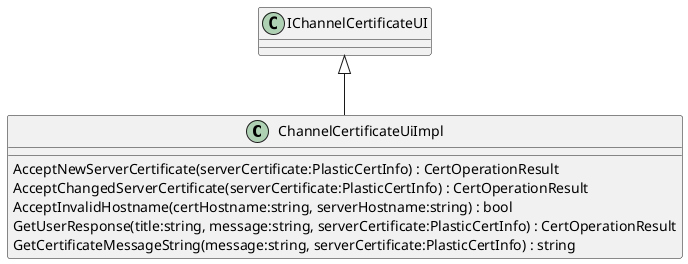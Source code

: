 @startuml
class ChannelCertificateUiImpl {
    AcceptNewServerCertificate(serverCertificate:PlasticCertInfo) : CertOperationResult
    AcceptChangedServerCertificate(serverCertificate:PlasticCertInfo) : CertOperationResult
    AcceptInvalidHostname(certHostname:string, serverHostname:string) : bool
    GetUserResponse(title:string, message:string, serverCertificate:PlasticCertInfo) : CertOperationResult
    GetCertificateMessageString(message:string, serverCertificate:PlasticCertInfo) : string
}
IChannelCertificateUI <|-- ChannelCertificateUiImpl
@enduml
